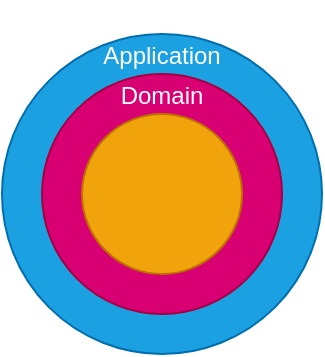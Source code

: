 <mxfile version="13.1.3">
    <diagram id="6hGFLwfOUW9BJ-s0fimq" name="Page-1">
        <mxGraphModel dx="595" dy="509" grid="1" gridSize="10" guides="1" tooltips="1" connect="1" arrows="1" fold="1" page="1" pageScale="1" pageWidth="827" pageHeight="1169" math="0" shadow="0">
            <root>
                <mxCell id="0"/>
                <mxCell id="1" parent="0"/>
                <mxCell id="16" value="Infrastructure" style="ellipse;whiteSpace=wrap;html=1;aspect=fixed;fillColor=#1ba1e2;strokeColor=#006EAF;fontColor=#ffffff;labelPosition=center;verticalLabelPosition=top;align=center;verticalAlign=bottom;" vertex="1" parent="1">
                    <mxGeometry x="260" y="140" width="160" height="160" as="geometry"/>
                </mxCell>
                <mxCell id="15" value="Application" style="ellipse;whiteSpace=wrap;html=1;aspect=fixed;fillColor=#d80073;strokeColor=#A50040;fontColor=#ffffff;labelPosition=center;verticalLabelPosition=top;align=center;verticalAlign=bottom;" vertex="1" parent="1">
                    <mxGeometry x="280" y="160" width="120" height="120" as="geometry"/>
                </mxCell>
                <mxCell id="14" value="Domain" style="ellipse;whiteSpace=wrap;html=1;aspect=fixed;fillColor=#f0a30a;strokeColor=#BD7000;fontColor=#ffffff;labelPosition=center;verticalLabelPosition=top;align=center;verticalAlign=bottom;" vertex="1" parent="1">
                    <mxGeometry x="300" y="180" width="80" height="80" as="geometry"/>
                </mxCell>
            </root>
        </mxGraphModel>
    </diagram>
</mxfile>